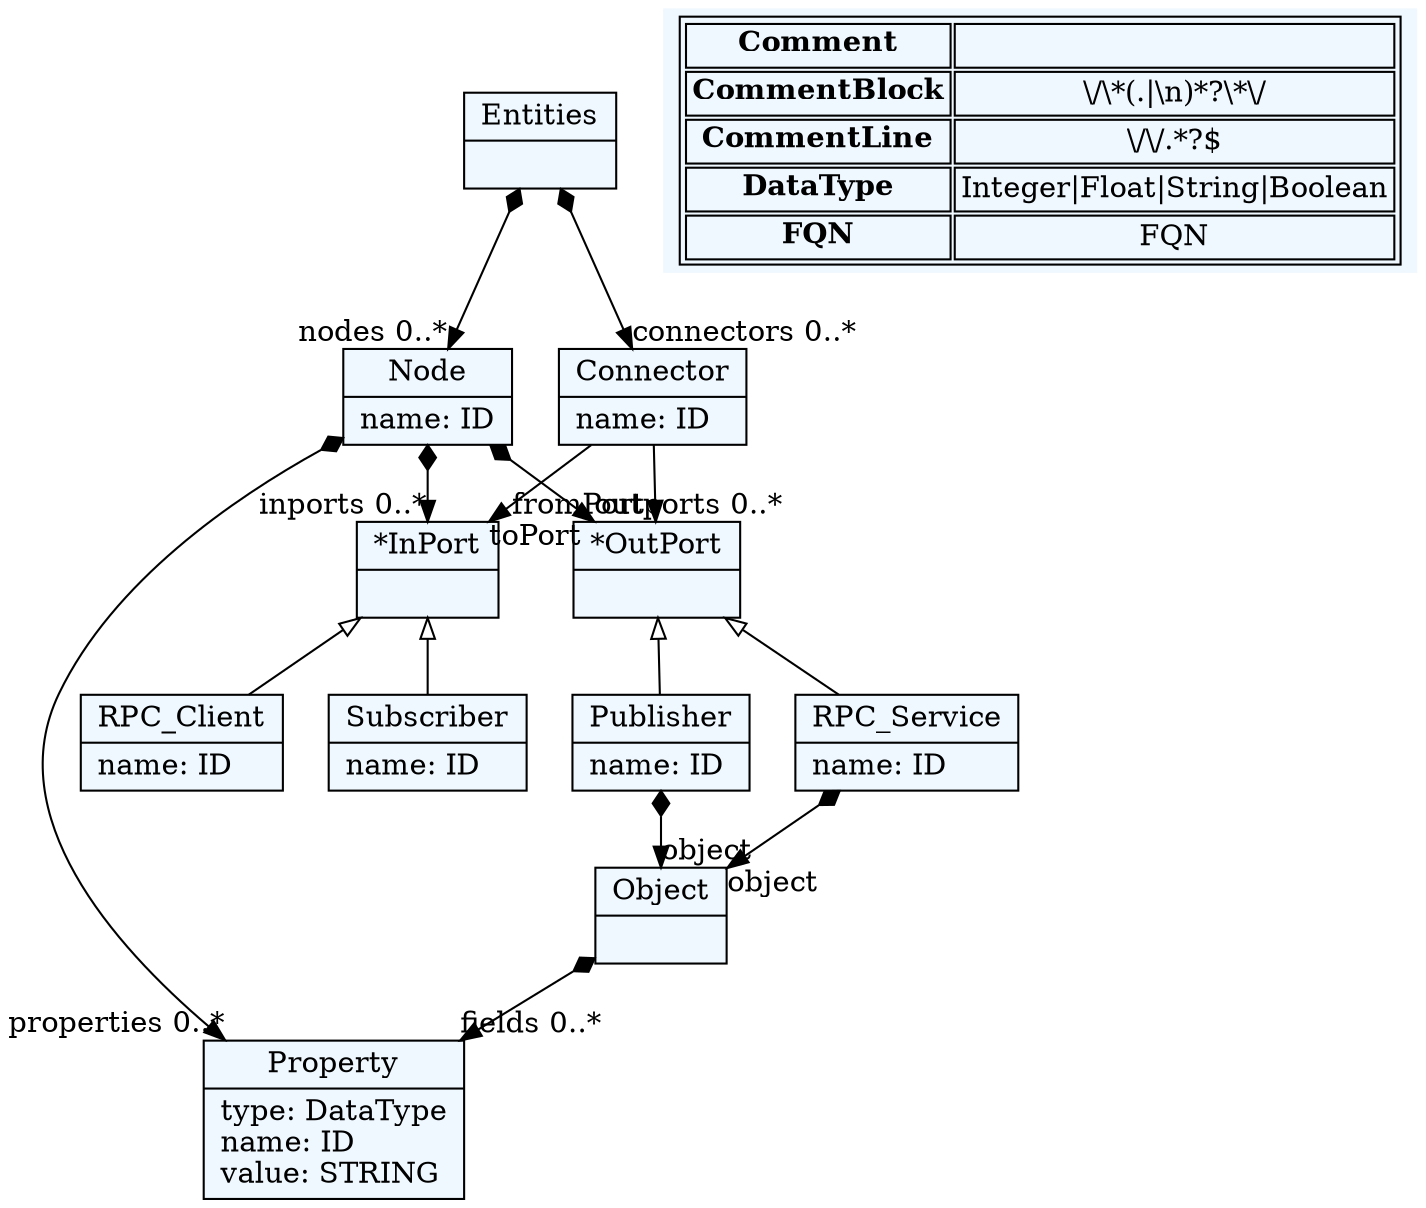 
    digraph textX {
    fontname = "Bitstream Vera Sans"
    fontsize = 8
    node[
        shape=record,
        style=filled,
        fillcolor=aliceblue
    ]
    nodesep = 0.3
    edge[dir=black,arrowtail=empty]


140730886563024[ label="{Entities|}"]

140730886567040[ label="{Node|name: ID\l}"]

140730886571024[ label="{*OutPort|}"]

140730886574432[ label="{Publisher|name: ID\l}"]

140730886573488[ label="{RPC_Service|name: ID\l}"]

140730886577840[ label="{*InPort|}"]

140730886581248[ label="{Subscriber|name: ID\l}"]

140730886584656[ label="{RPC_Client|name: ID\l}"]

140730886588064[ label="{Object|}"]

140730886591472[ label="{Property|type: DataType\lname: ID\lvalue: STRING\l}"]

140730886598864[ label="{Connector|name: ID\l}"]



140730886563024 -> 140730886567040[arrowtail=diamond, dir=both, headlabel="nodes 0..*"]
140730886563024 -> 140730886598864[arrowtail=diamond, dir=both, headlabel="connectors 0..*"]
140730886567040 -> 140730886591472[arrowtail=diamond, dir=both, headlabel="properties 0..*"]
140730886567040 -> 140730886571024[arrowtail=diamond, dir=both, headlabel="outports 0..*"]
140730886567040 -> 140730886577840[arrowtail=diamond, dir=both, headlabel="inports 0..*"]
140730886571024 -> 140730886574432 [dir=back]
140730886571024 -> 140730886573488 [dir=back]
140730886574432 -> 140730886588064[arrowtail=diamond, dir=both, headlabel="object "]
140730886573488 -> 140730886588064[arrowtail=diamond, dir=both, headlabel="object "]
140730886577840 -> 140730886581248 [dir=back]
140730886577840 -> 140730886584656 [dir=back]
140730886588064 -> 140730886591472[arrowtail=diamond, dir=both, headlabel="fields 0..*"]
140730886598864 -> 140730886571024[headlabel="fromPort "]
140730886598864 -> 140730886577840[headlabel="toPort "]
match_rules [ shape=plaintext, label=< <table>
	<tr>
		<td><b>Comment</b></td><td></td>
	</tr>
	<tr>
		<td><b>CommentBlock</b></td><td>\/\*(.|\n)*?\*\/</td>
	</tr>
	<tr>
		<td><b>CommentLine</b></td><td>\/\/.*?$</td>
	</tr>
	<tr>
		<td><b>DataType</b></td><td>Integer|Float|String|Boolean</td>
	</tr>
	<tr>
		<td><b>FQN</b></td><td>FQN</td>
	</tr>
</table> >]


}
